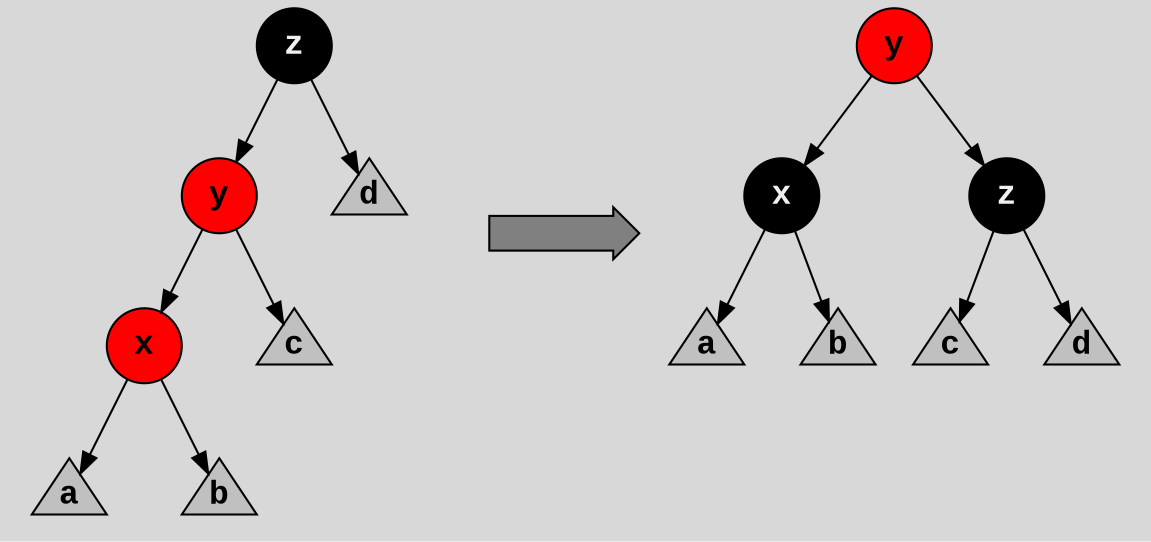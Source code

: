 digraph {
  layout=neato
  graph [pad="0.212,0.055" bgcolor="#d8d8d8"]
  node [
    style=filled, shape=circle, label="",
    fixedsize=true, width=0.5
    fontcolor="#f0f0f0", fontname="Courier New Bold", fontsize="16",
    fillcolor=black,
  ]
  n1 [pos="0,0!",label=z]
  n2 [pos="3.25,-1!",label=x]
  n3 [pos="4.75,-1!",label=z]
  node [fillcolor=red,fontcolor=black]
  n4 [pos="-0.5,-1!",label=y]
  n5 [pos="-1.0,-2!",label=x]
  n6 [pos="4,0!",label=y]
  node [shape=triangle,fillcolor=gray]
  n7 [pos="-1.5,-3!",label=a]
  n8 [pos="-0.5,-3!",label=b]
  n9 [pos="0,-2!",label=c]
  n10 [pos="0.5,-1!",label=d]
  n11 [pos="2.75,-2!",label=a]
  n12 [pos="3.625,-2!",label=b]
  n13 [pos="4.375,-2!",label=c]
  n14 [pos="5.25,-2!",label=d]
  arrow [
    pos="1.8,-1.25!",
    shape=rarrow,
    width=1.0, height=0.35,
    fillcolor="#808080",
  ]
  n1 -> n4
  n1 -> n10
  n4 -> n5
  n4 -> n9
  n5 -> n7
  n5 -> n8
  n6 -> n2
  n6 -> n3
  n2 -> n11
  n2 -> n12
  n3 -> n13
  n3 -> n14
}
